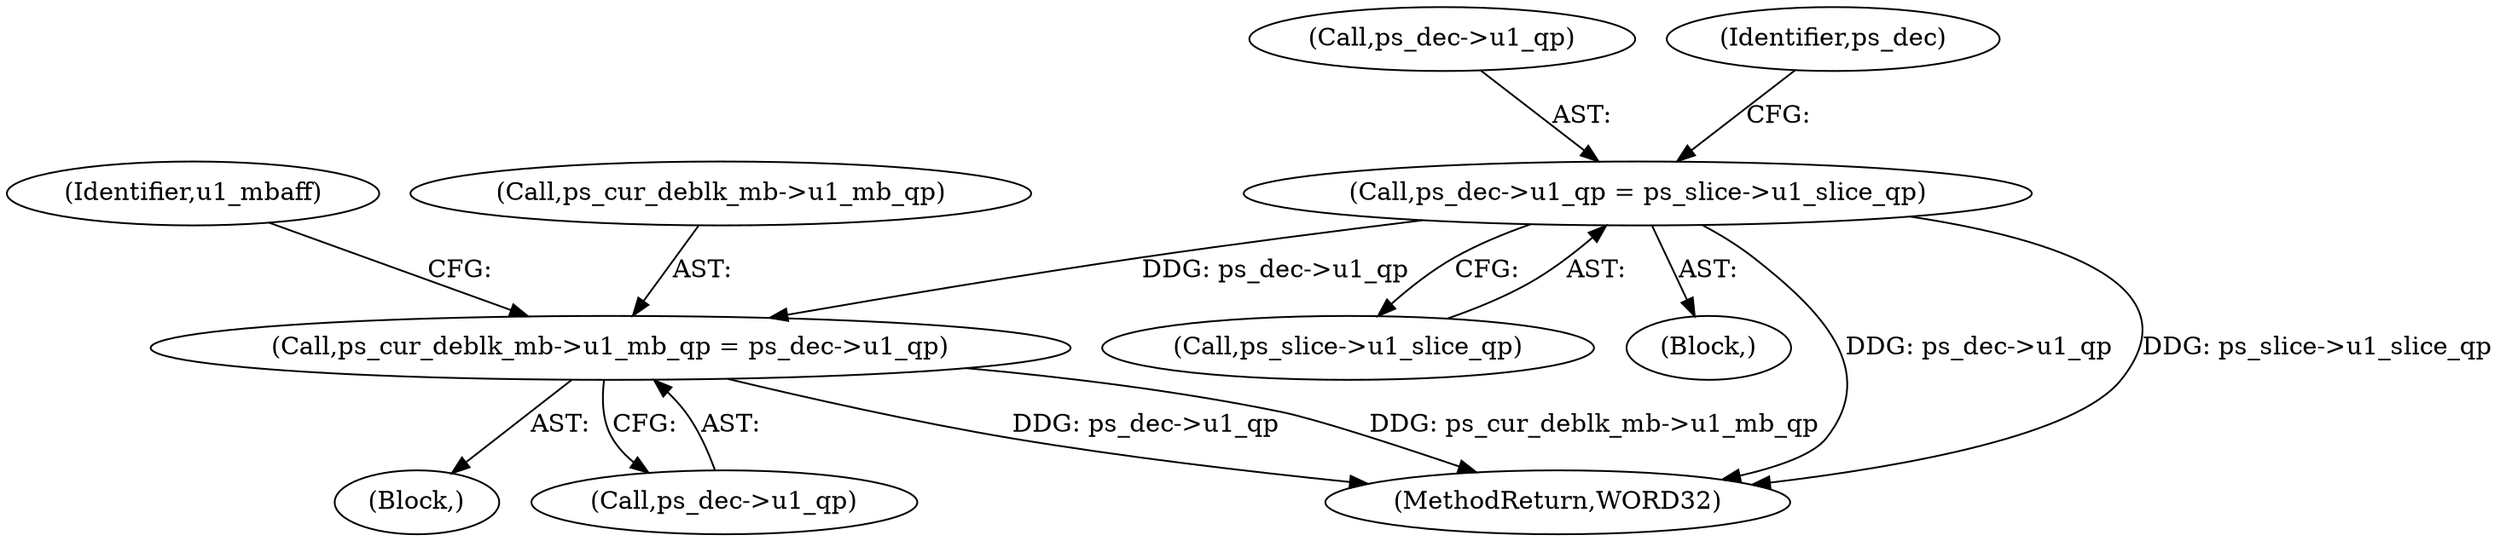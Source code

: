 digraph "0_Android_9a00f562a612d56e7b2b989d168647db900ba6cf@pointer" {
"1001050" [label="(Call,ps_dec->u1_qp = ps_slice->u1_slice_qp)"];
"1001244" [label="(Call,ps_cur_deblk_mb->u1_mb_qp = ps_dec->u1_qp)"];
"1001051" [label="(Call,ps_dec->u1_qp)"];
"1001252" [label="(Identifier,u1_mbaff)"];
"1001054" [label="(Call,ps_slice->u1_slice_qp)"];
"1001245" [label="(Call,ps_cur_deblk_mb->u1_mb_qp)"];
"1001096" [label="(Block,)"];
"1001244" [label="(Call,ps_cur_deblk_mb->u1_mb_qp = ps_dec->u1_qp)"];
"1001058" [label="(Identifier,ps_dec)"];
"1001248" [label="(Call,ps_dec->u1_qp)"];
"1000138" [label="(Block,)"];
"1001050" [label="(Call,ps_dec->u1_qp = ps_slice->u1_slice_qp)"];
"1001450" [label="(MethodReturn,WORD32)"];
"1001050" -> "1000138"  [label="AST: "];
"1001050" -> "1001054"  [label="CFG: "];
"1001051" -> "1001050"  [label="AST: "];
"1001054" -> "1001050"  [label="AST: "];
"1001058" -> "1001050"  [label="CFG: "];
"1001050" -> "1001450"  [label="DDG: ps_dec->u1_qp"];
"1001050" -> "1001450"  [label="DDG: ps_slice->u1_slice_qp"];
"1001050" -> "1001244"  [label="DDG: ps_dec->u1_qp"];
"1001244" -> "1001096"  [label="AST: "];
"1001244" -> "1001248"  [label="CFG: "];
"1001245" -> "1001244"  [label="AST: "];
"1001248" -> "1001244"  [label="AST: "];
"1001252" -> "1001244"  [label="CFG: "];
"1001244" -> "1001450"  [label="DDG: ps_dec->u1_qp"];
"1001244" -> "1001450"  [label="DDG: ps_cur_deblk_mb->u1_mb_qp"];
}
